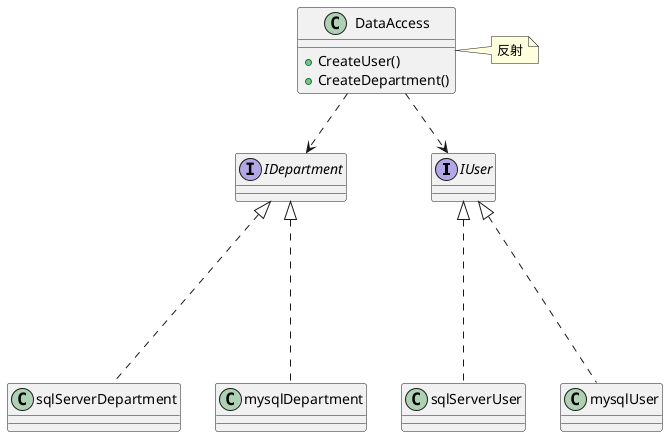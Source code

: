 @startuml

interface IUser{
}
sqlServerUser..-up-|>IUser
mysqlUser..-up-|>IUser
interface IDepartment{
}
sqlServerDepartment..-up-|>IDepartment
mysqlDepartment..-up-|>IDepartment




class DataAccess{
+CreateUser()
+CreateDepartment()
}
note "反射" as N1
N1 -left-.. DataAccess
DataAccess..>IUser
DataAccess..>IDepartment

@enduml